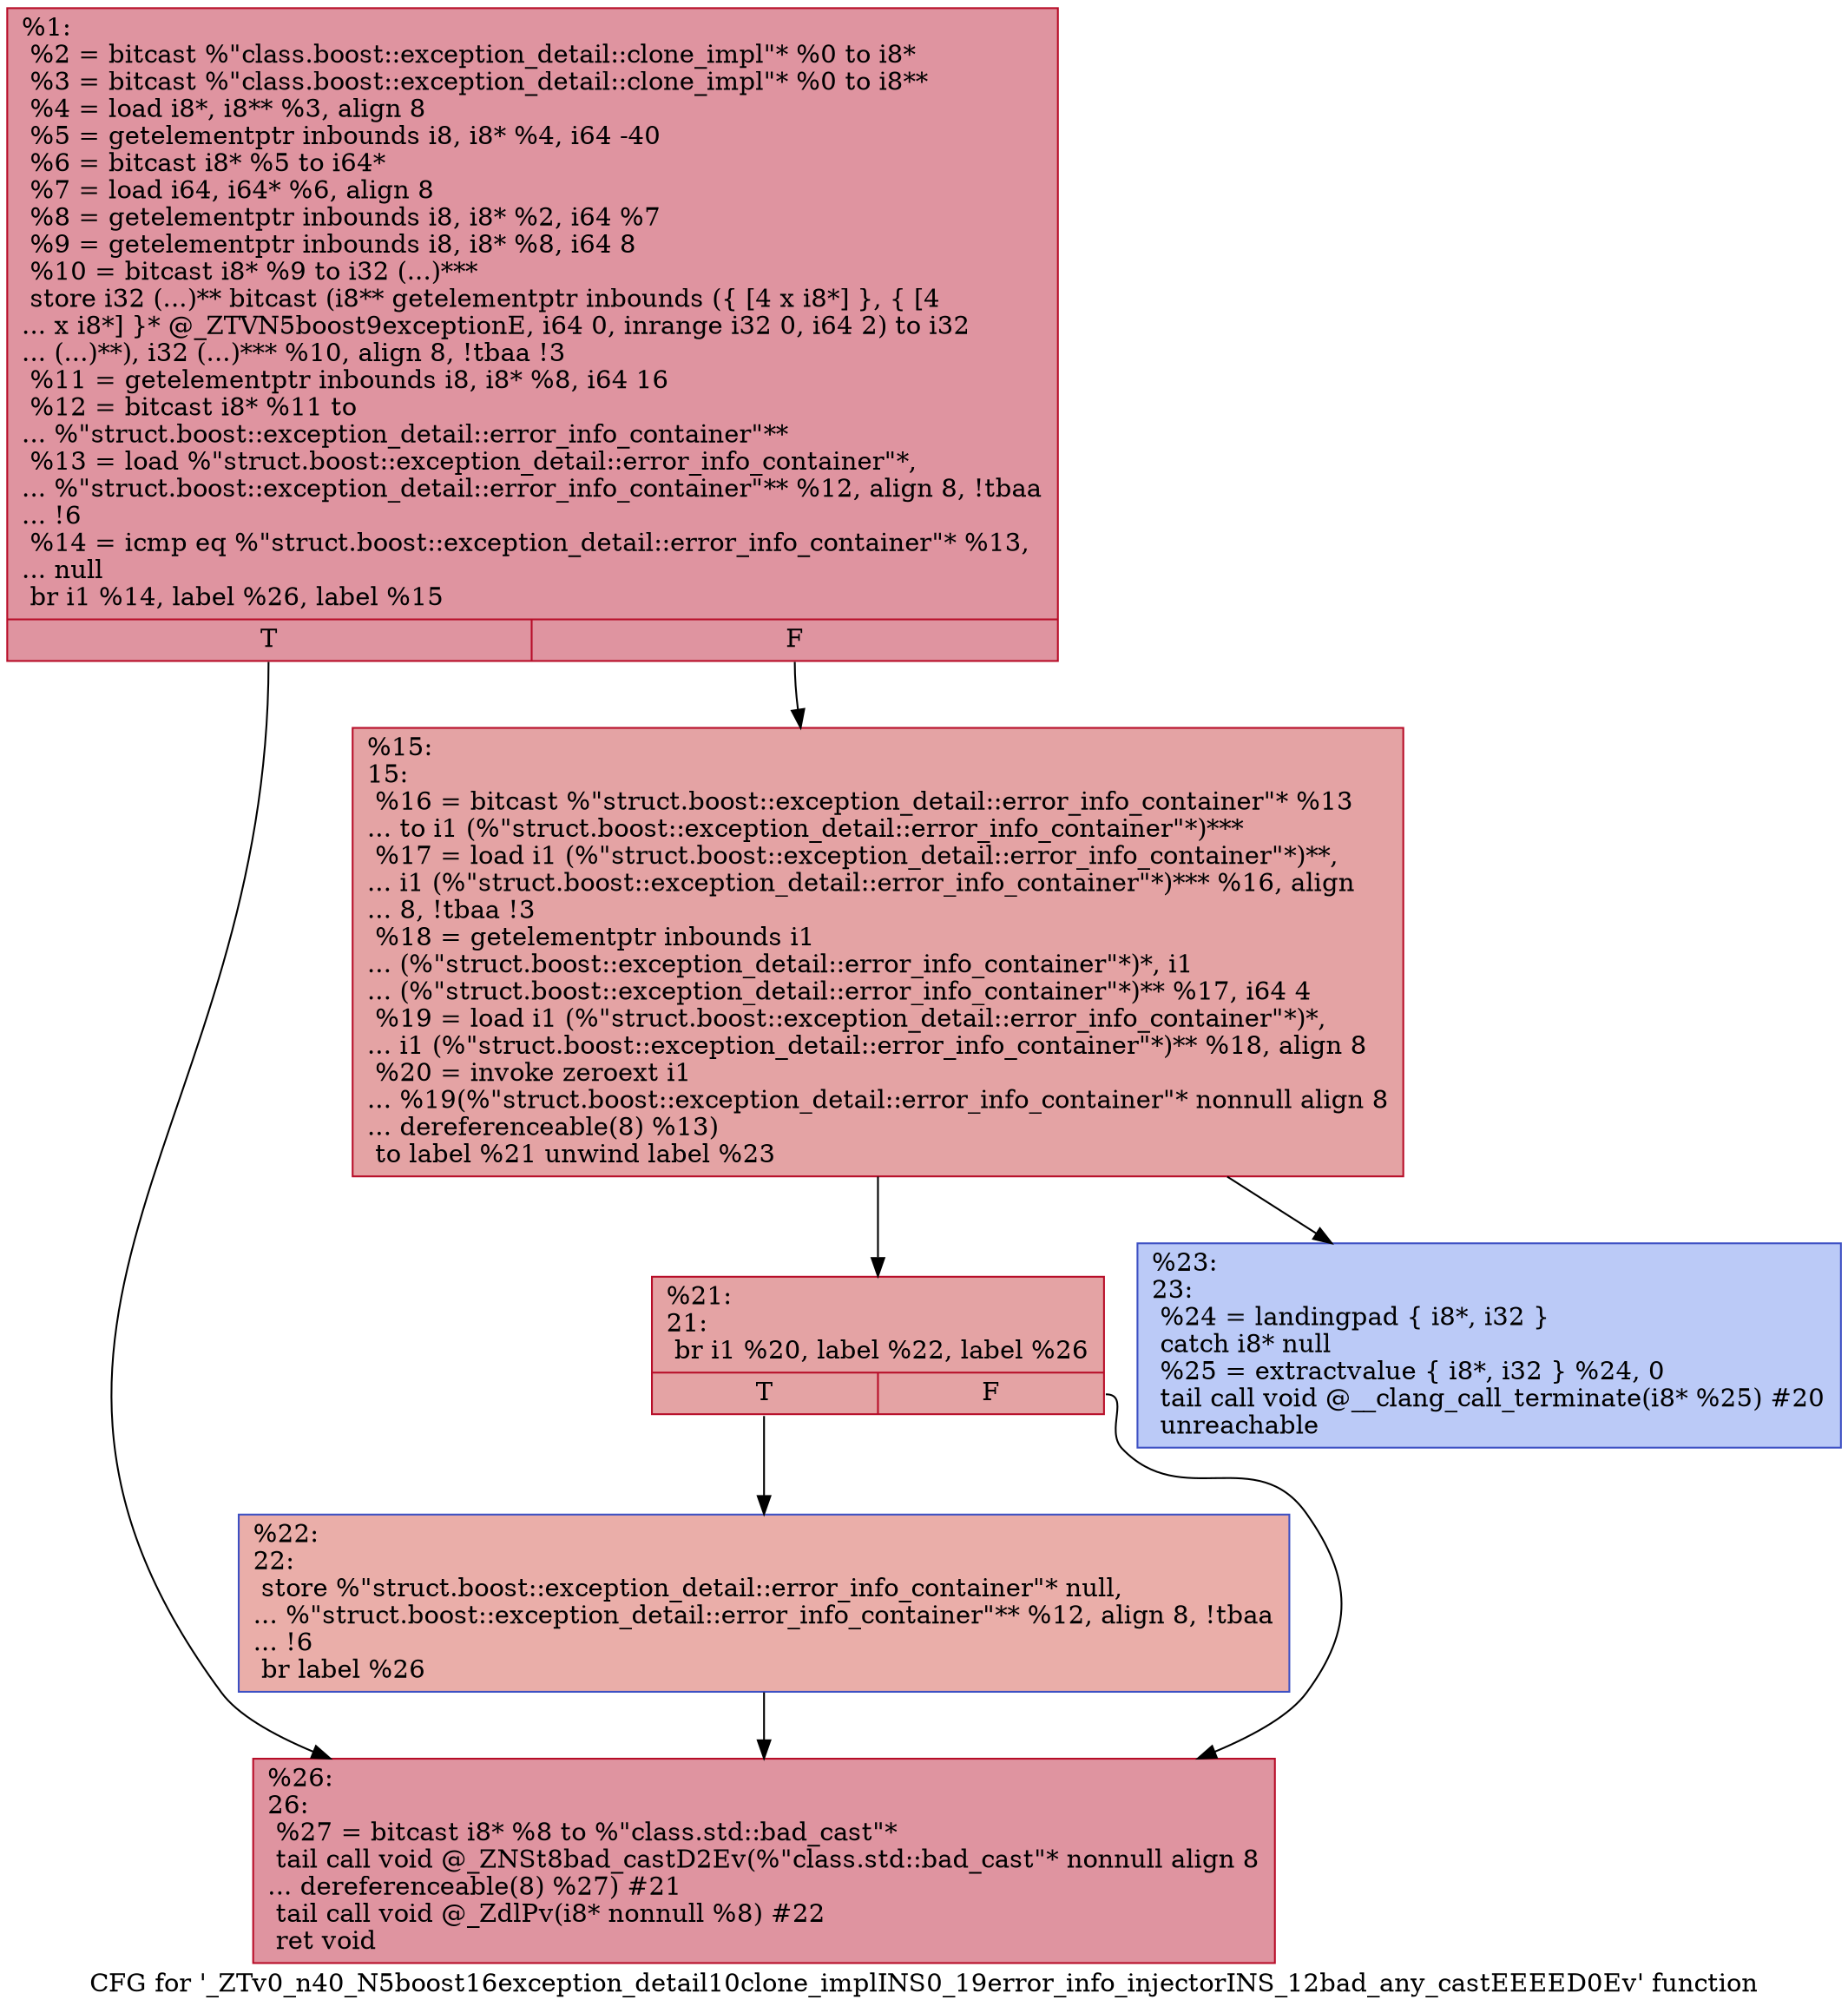digraph "CFG for '_ZTv0_n40_N5boost16exception_detail10clone_implINS0_19error_info_injectorINS_12bad_any_castEEEED0Ev' function" {
	label="CFG for '_ZTv0_n40_N5boost16exception_detail10clone_implINS0_19error_info_injectorINS_12bad_any_castEEEED0Ev' function";

	Node0x555c8d4556e0 [shape=record,color="#b70d28ff", style=filled, fillcolor="#b70d2870",label="{%1:\l  %2 = bitcast %\"class.boost::exception_detail::clone_impl\"* %0 to i8*\l  %3 = bitcast %\"class.boost::exception_detail::clone_impl\"* %0 to i8**\l  %4 = load i8*, i8** %3, align 8\l  %5 = getelementptr inbounds i8, i8* %4, i64 -40\l  %6 = bitcast i8* %5 to i64*\l  %7 = load i64, i64* %6, align 8\l  %8 = getelementptr inbounds i8, i8* %2, i64 %7\l  %9 = getelementptr inbounds i8, i8* %8, i64 8\l  %10 = bitcast i8* %9 to i32 (...)***\l  store i32 (...)** bitcast (i8** getelementptr inbounds (\{ [4 x i8*] \}, \{ [4\l... x i8*] \}* @_ZTVN5boost9exceptionE, i64 0, inrange i32 0, i64 2) to i32\l... (...)**), i32 (...)*** %10, align 8, !tbaa !3\l  %11 = getelementptr inbounds i8, i8* %8, i64 16\l  %12 = bitcast i8* %11 to\l... %\"struct.boost::exception_detail::error_info_container\"**\l  %13 = load %\"struct.boost::exception_detail::error_info_container\"*,\l... %\"struct.boost::exception_detail::error_info_container\"** %12, align 8, !tbaa\l... !6\l  %14 = icmp eq %\"struct.boost::exception_detail::error_info_container\"* %13,\l... null\l  br i1 %14, label %26, label %15\l|{<s0>T|<s1>F}}"];
	Node0x555c8d4556e0:s0 -> Node0x555c8d4557a0;
	Node0x555c8d4556e0:s1 -> Node0x555c8d455df0;
	Node0x555c8d455df0 [shape=record,color="#b70d28ff", style=filled, fillcolor="#c32e3170",label="{%15:\l15:                                               \l  %16 = bitcast %\"struct.boost::exception_detail::error_info_container\"* %13\l... to i1 (%\"struct.boost::exception_detail::error_info_container\"*)***\l  %17 = load i1 (%\"struct.boost::exception_detail::error_info_container\"*)**,\l... i1 (%\"struct.boost::exception_detail::error_info_container\"*)*** %16, align\l... 8, !tbaa !3\l  %18 = getelementptr inbounds i1\l... (%\"struct.boost::exception_detail::error_info_container\"*)*, i1\l... (%\"struct.boost::exception_detail::error_info_container\"*)** %17, i64 4\l  %19 = load i1 (%\"struct.boost::exception_detail::error_info_container\"*)*,\l... i1 (%\"struct.boost::exception_detail::error_info_container\"*)** %18, align 8\l  %20 = invoke zeroext i1\l... %19(%\"struct.boost::exception_detail::error_info_container\"* nonnull align 8\l... dereferenceable(8) %13)\l          to label %21 unwind label %23\l}"];
	Node0x555c8d455df0 -> Node0x555c8d4560e0;
	Node0x555c8d455df0 -> Node0x555c8d456130;
	Node0x555c8d4560e0 [shape=record,color="#b70d28ff", style=filled, fillcolor="#c32e3170",label="{%21:\l21:                                               \l  br i1 %20, label %22, label %26\l|{<s0>T|<s1>F}}"];
	Node0x555c8d4560e0:s0 -> Node0x555c8d4562b0;
	Node0x555c8d4560e0:s1 -> Node0x555c8d4557a0;
	Node0x555c8d4562b0 [shape=record,color="#3d50c3ff", style=filled, fillcolor="#d0473d70",label="{%22:\l22:                                               \l  store %\"struct.boost::exception_detail::error_info_container\"* null,\l... %\"struct.boost::exception_detail::error_info_container\"** %12, align 8, !tbaa\l... !6\l  br label %26\l}"];
	Node0x555c8d4562b0 -> Node0x555c8d4557a0;
	Node0x555c8d456130 [shape=record,color="#3d50c3ff", style=filled, fillcolor="#6687ed70",label="{%23:\l23:                                               \l  %24 = landingpad \{ i8*, i32 \}\l          catch i8* null\l  %25 = extractvalue \{ i8*, i32 \} %24, 0\l  tail call void @__clang_call_terminate(i8* %25) #20\l  unreachable\l}"];
	Node0x555c8d4557a0 [shape=record,color="#b70d28ff", style=filled, fillcolor="#b70d2870",label="{%26:\l26:                                               \l  %27 = bitcast i8* %8 to %\"class.std::bad_cast\"*\l  tail call void @_ZNSt8bad_castD2Ev(%\"class.std::bad_cast\"* nonnull align 8\l... dereferenceable(8) %27) #21\l  tail call void @_ZdlPv(i8* nonnull %8) #22\l  ret void\l}"];
}
